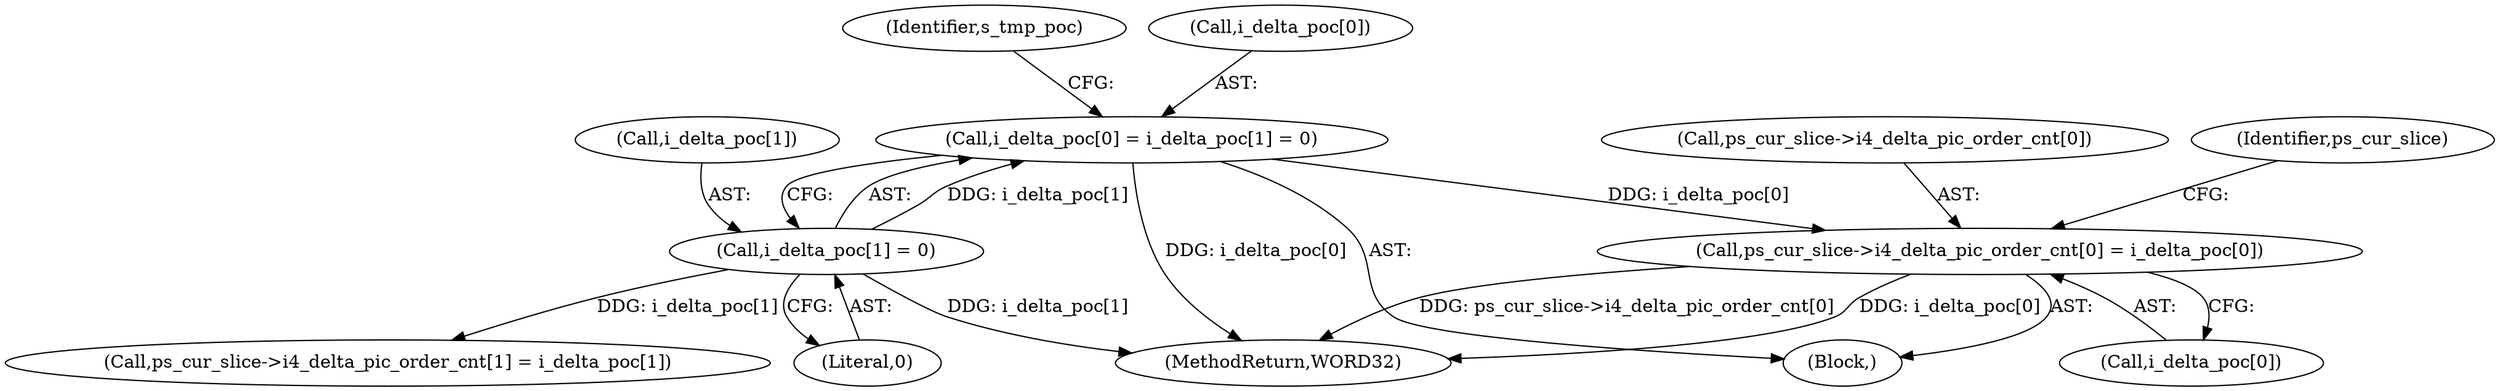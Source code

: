 digraph "0_Android_a78887bcffbc2995cf9ed72e0697acf560875e9e_2@array" {
"1001407" [label="(Call,ps_cur_slice->i4_delta_pic_order_cnt[0] = i_delta_poc[0])"];
"1000573" [label="(Call,i_delta_poc[0] = i_delta_poc[1] = 0)"];
"1000577" [label="(Call,i_delta_poc[1] = 0)"];
"1001407" [label="(Call,ps_cur_slice->i4_delta_pic_order_cnt[0] = i_delta_poc[0])"];
"1000573" [label="(Call,i_delta_poc[0] = i_delta_poc[1] = 0)"];
"1001413" [label="(Call,i_delta_poc[0])"];
"1000584" [label="(Identifier,s_tmp_poc)"];
"1001416" [label="(Call,ps_cur_slice->i4_delta_pic_order_cnt[1] = i_delta_poc[1])"];
"1001419" [label="(Identifier,ps_cur_slice)"];
"1000574" [label="(Call,i_delta_poc[0])"];
"1000166" [label="(Block,)"];
"1001408" [label="(Call,ps_cur_slice->i4_delta_pic_order_cnt[0])"];
"1000578" [label="(Call,i_delta_poc[1])"];
"1000581" [label="(Literal,0)"];
"1002570" [label="(MethodReturn,WORD32)"];
"1000577" [label="(Call,i_delta_poc[1] = 0)"];
"1001407" -> "1000166"  [label="AST: "];
"1001407" -> "1001413"  [label="CFG: "];
"1001408" -> "1001407"  [label="AST: "];
"1001413" -> "1001407"  [label="AST: "];
"1001419" -> "1001407"  [label="CFG: "];
"1001407" -> "1002570"  [label="DDG: ps_cur_slice->i4_delta_pic_order_cnt[0]"];
"1001407" -> "1002570"  [label="DDG: i_delta_poc[0]"];
"1000573" -> "1001407"  [label="DDG: i_delta_poc[0]"];
"1000573" -> "1000166"  [label="AST: "];
"1000573" -> "1000577"  [label="CFG: "];
"1000574" -> "1000573"  [label="AST: "];
"1000577" -> "1000573"  [label="AST: "];
"1000584" -> "1000573"  [label="CFG: "];
"1000573" -> "1002570"  [label="DDG: i_delta_poc[0]"];
"1000577" -> "1000573"  [label="DDG: i_delta_poc[1]"];
"1000577" -> "1000581"  [label="CFG: "];
"1000578" -> "1000577"  [label="AST: "];
"1000581" -> "1000577"  [label="AST: "];
"1000577" -> "1002570"  [label="DDG: i_delta_poc[1]"];
"1000577" -> "1001416"  [label="DDG: i_delta_poc[1]"];
}
